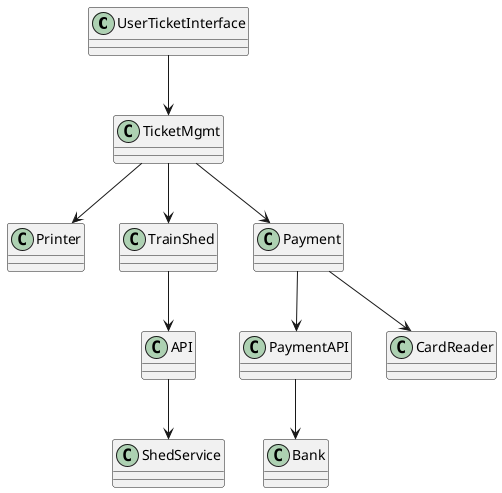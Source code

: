 @startuml
class UserTicketInterface
class TicketMgmt
class Printer
class TrainShed
class API
class ShedService
class Payment
class PaymentAPI
class Bank
class CardReader

UserTicketInterface --> TicketMgmt
TicketMgmt --> Printer
TicketMgmt --> TrainShed
TicketMgmt --> Payment
TrainShed --> API
API --> ShedService
Payment --> PaymentAPI
Payment --> CardReader
PaymentAPI --> Bank
@enduml

Development View: ()
package => functional component that aggregates multiple classes

Deployment view:
- which packages on whichh server
- concrete hardware
- purpose: end to end automation

@startuml
class arm
class body

class car
class tire

body *--> arm
car *--> tire
@enduml

@startuml
title TicketMachine Sequence Diagram from Class
autonumber "0:"

"eva: User" -> "mainstation: Ticketmachine": startBooking
activate "mainstation: Ticketmachine"
activate "eva: User"

return ticket
deactivate "mainstation: Ticketmachine"

"eva: User" -> "mainstation: Ticketmachine": selectDestination
activate "mainstation: Ticketmachine"

return showPrice
deactivate "mainstation: Ticketmachine"

"eva: User" --> "mainstation: Ticketmachine": pay
activate "mainstation: Ticketmachine"

"mainstation: Ticketmachine" -> "b1: BankServer": validate
activate "b1: BankServer"
return confirm
deactivate "b1: BankServer"

"mainstation: Ticketmachine" -> "p1: Printer": print
activate "p1: Printer"
return ok
deactivate "p1: Printer"
"mainstation: Ticketmachine" --> "eva: User":showSuccess
deactivate "mainstation: Ticketmachine"

@enduml
